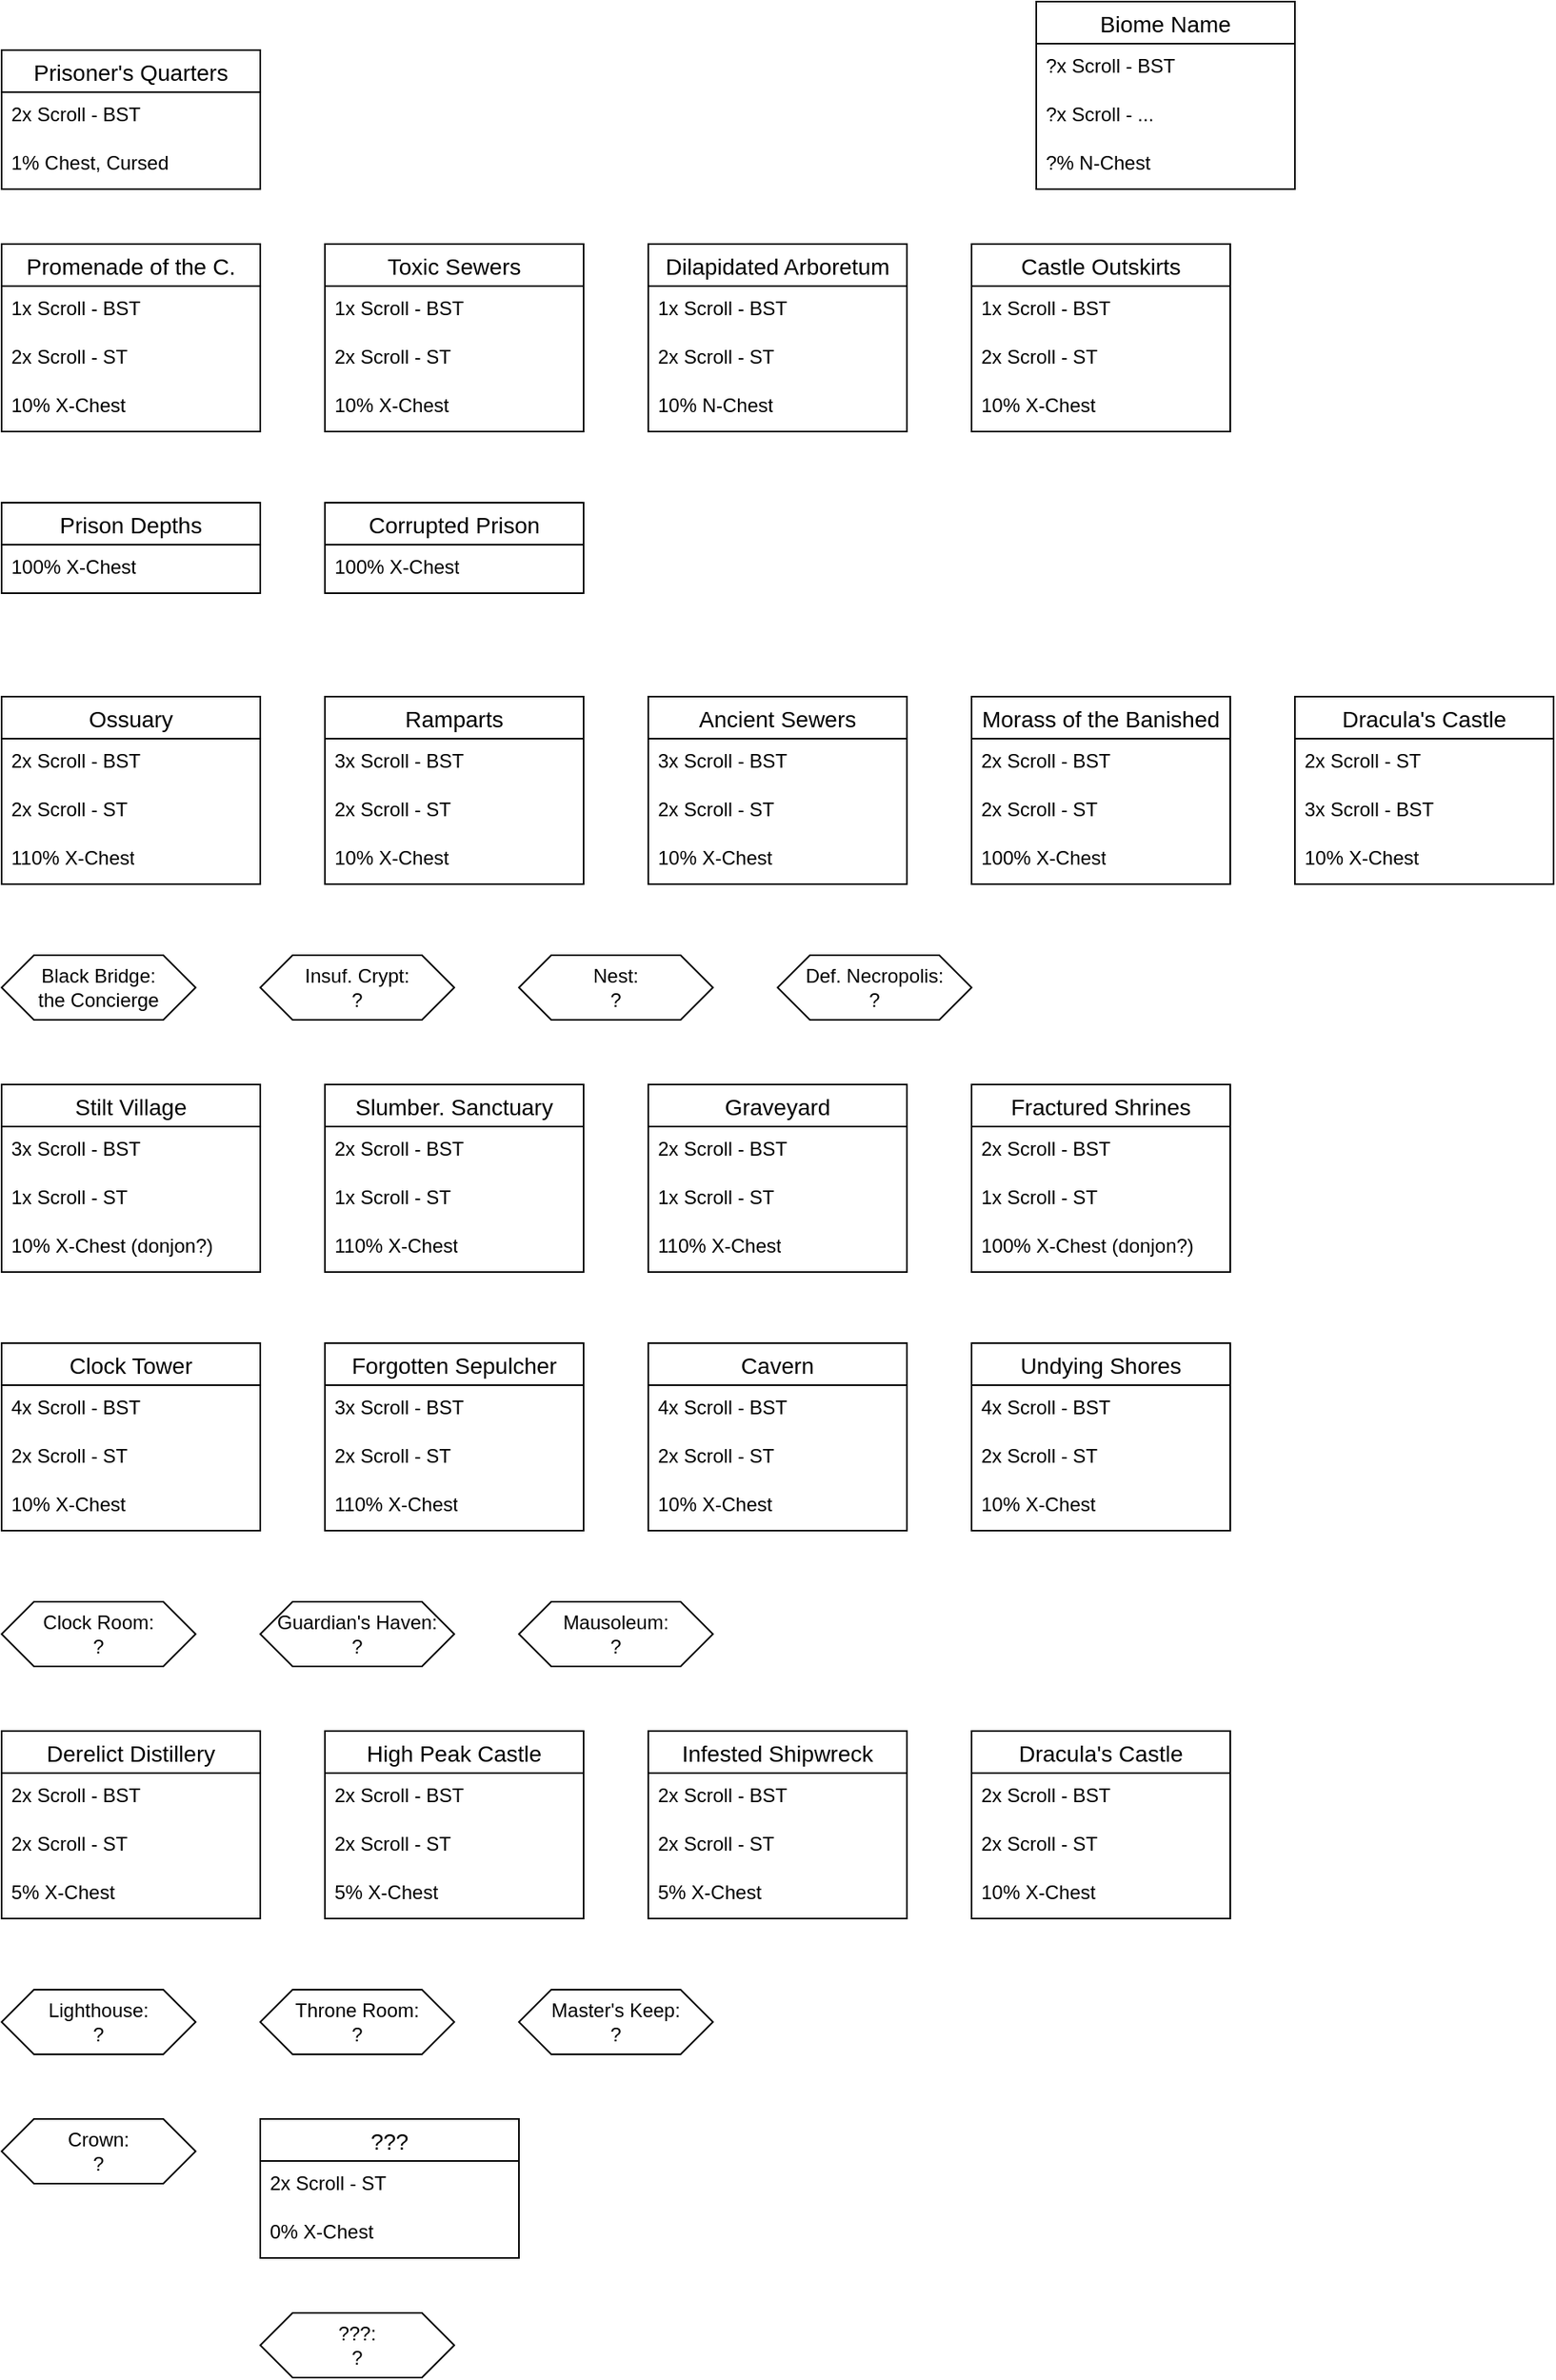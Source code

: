 <mxfile version="26.0.7">
  <diagram name="Page-1" id="vh3K-pNnKYZtZrQj3HE7">
    <mxGraphModel dx="1914" dy="998" grid="1" gridSize="10" guides="1" tooltips="1" connect="1" arrows="1" fold="1" page="1" pageScale="1" pageWidth="850" pageHeight="1100" math="0" shadow="0">
      <root>
        <mxCell id="0" />
        <mxCell id="1" parent="0" />
        <mxCell id="A6jzrufKT0CfleDF0t7j-1" value="Biome Name" style="swimlane;fontStyle=0;childLayout=stackLayout;horizontal=1;startSize=26;horizontalStack=0;resizeParent=1;resizeParentMax=0;resizeLast=0;collapsible=1;marginBottom=0;align=center;fontSize=14;" parent="1" vertex="1">
          <mxGeometry x="680" y="10" width="160" height="116" as="geometry" />
        </mxCell>
        <mxCell id="A6jzrufKT0CfleDF0t7j-2" value="&lt;div&gt;?x Scroll - BST&lt;/div&gt;" style="text;strokeColor=none;fillColor=none;spacingLeft=4;spacingRight=4;overflow=hidden;rotatable=0;points=[[0,0.5],[1,0.5]];portConstraint=eastwest;fontSize=12;whiteSpace=wrap;html=1;" parent="A6jzrufKT0CfleDF0t7j-1" vertex="1">
          <mxGeometry y="26" width="160" height="30" as="geometry" />
        </mxCell>
        <mxCell id="A6jzrufKT0CfleDF0t7j-3" value="?x Scroll - ..." style="text;strokeColor=none;fillColor=none;spacingLeft=4;spacingRight=4;overflow=hidden;rotatable=0;points=[[0,0.5],[1,0.5]];portConstraint=eastwest;fontSize=12;whiteSpace=wrap;html=1;" parent="A6jzrufKT0CfleDF0t7j-1" vertex="1">
          <mxGeometry y="56" width="160" height="30" as="geometry" />
        </mxCell>
        <mxCell id="A6jzrufKT0CfleDF0t7j-4" value="?% N-Chest" style="text;strokeColor=none;fillColor=none;spacingLeft=4;spacingRight=4;overflow=hidden;rotatable=0;points=[[0,0.5],[1,0.5]];portConstraint=eastwest;fontSize=12;whiteSpace=wrap;html=1;" parent="A6jzrufKT0CfleDF0t7j-1" vertex="1">
          <mxGeometry y="86" width="160" height="30" as="geometry" />
        </mxCell>
        <mxCell id="A6jzrufKT0CfleDF0t7j-5" value="Prisoner&#39;s Quarters" style="swimlane;fontStyle=0;childLayout=stackLayout;horizontal=1;startSize=26;horizontalStack=0;resizeParent=1;resizeParentMax=0;resizeLast=0;collapsible=1;marginBottom=0;align=center;fontSize=14;" parent="1" vertex="1">
          <mxGeometry x="40" y="40" width="160" height="86" as="geometry" />
        </mxCell>
        <mxCell id="A6jzrufKT0CfleDF0t7j-6" value="2x Scroll - BST" style="text;strokeColor=none;fillColor=none;spacingLeft=4;spacingRight=4;overflow=hidden;rotatable=0;points=[[0,0.5],[1,0.5]];portConstraint=eastwest;fontSize=12;whiteSpace=wrap;html=1;" parent="A6jzrufKT0CfleDF0t7j-5" vertex="1">
          <mxGeometry y="26" width="160" height="30" as="geometry" />
        </mxCell>
        <mxCell id="A6jzrufKT0CfleDF0t7j-7" value="1% Chest, Cursed" style="text;strokeColor=none;fillColor=none;spacingLeft=4;spacingRight=4;overflow=hidden;rotatable=0;points=[[0,0.5],[1,0.5]];portConstraint=eastwest;fontSize=12;whiteSpace=wrap;html=1;" parent="A6jzrufKT0CfleDF0t7j-5" vertex="1">
          <mxGeometry y="56" width="160" height="30" as="geometry" />
        </mxCell>
        <mxCell id="A6jzrufKT0CfleDF0t7j-9" value="Promenade of the C." style="swimlane;fontStyle=0;childLayout=stackLayout;horizontal=1;startSize=26;horizontalStack=0;resizeParent=1;resizeParentMax=0;resizeLast=0;collapsible=1;marginBottom=0;align=center;fontSize=14;" parent="1" vertex="1">
          <mxGeometry x="40" y="160" width="160" height="116" as="geometry" />
        </mxCell>
        <mxCell id="A6jzrufKT0CfleDF0t7j-10" value="&lt;div&gt;1x Scroll - BST&lt;/div&gt;" style="text;strokeColor=none;fillColor=none;spacingLeft=4;spacingRight=4;overflow=hidden;rotatable=0;points=[[0,0.5],[1,0.5]];portConstraint=eastwest;fontSize=12;whiteSpace=wrap;html=1;" parent="A6jzrufKT0CfleDF0t7j-9" vertex="1">
          <mxGeometry y="26" width="160" height="30" as="geometry" />
        </mxCell>
        <mxCell id="A6jzrufKT0CfleDF0t7j-11" value="2x Scroll - ST" style="text;strokeColor=none;fillColor=none;spacingLeft=4;spacingRight=4;overflow=hidden;rotatable=0;points=[[0,0.5],[1,0.5]];portConstraint=eastwest;fontSize=12;whiteSpace=wrap;html=1;" parent="A6jzrufKT0CfleDF0t7j-9" vertex="1">
          <mxGeometry y="56" width="160" height="30" as="geometry" />
        </mxCell>
        <mxCell id="A6jzrufKT0CfleDF0t7j-12" value="10% X-Chest" style="text;strokeColor=none;fillColor=none;spacingLeft=4;spacingRight=4;overflow=hidden;rotatable=0;points=[[0,0.5],[1,0.5]];portConstraint=eastwest;fontSize=12;whiteSpace=wrap;html=1;" parent="A6jzrufKT0CfleDF0t7j-9" vertex="1">
          <mxGeometry y="86" width="160" height="30" as="geometry" />
        </mxCell>
        <mxCell id="A6jzrufKT0CfleDF0t7j-13" value="Toxic Sewers" style="swimlane;fontStyle=0;childLayout=stackLayout;horizontal=1;startSize=26;horizontalStack=0;resizeParent=1;resizeParentMax=0;resizeLast=0;collapsible=1;marginBottom=0;align=center;fontSize=14;" parent="1" vertex="1">
          <mxGeometry x="240" y="160" width="160" height="116" as="geometry" />
        </mxCell>
        <mxCell id="A6jzrufKT0CfleDF0t7j-14" value="&lt;div&gt;1x Scroll - BST&lt;/div&gt;" style="text;strokeColor=none;fillColor=none;spacingLeft=4;spacingRight=4;overflow=hidden;rotatable=0;points=[[0,0.5],[1,0.5]];portConstraint=eastwest;fontSize=12;whiteSpace=wrap;html=1;" parent="A6jzrufKT0CfleDF0t7j-13" vertex="1">
          <mxGeometry y="26" width="160" height="30" as="geometry" />
        </mxCell>
        <mxCell id="A6jzrufKT0CfleDF0t7j-15" value="2x Scroll - ST" style="text;strokeColor=none;fillColor=none;spacingLeft=4;spacingRight=4;overflow=hidden;rotatable=0;points=[[0,0.5],[1,0.5]];portConstraint=eastwest;fontSize=12;whiteSpace=wrap;html=1;" parent="A6jzrufKT0CfleDF0t7j-13" vertex="1">
          <mxGeometry y="56" width="160" height="30" as="geometry" />
        </mxCell>
        <mxCell id="A6jzrufKT0CfleDF0t7j-16" value="10% X-Chest" style="text;strokeColor=none;fillColor=none;spacingLeft=4;spacingRight=4;overflow=hidden;rotatable=0;points=[[0,0.5],[1,0.5]];portConstraint=eastwest;fontSize=12;whiteSpace=wrap;html=1;" parent="A6jzrufKT0CfleDF0t7j-13" vertex="1">
          <mxGeometry y="86" width="160" height="30" as="geometry" />
        </mxCell>
        <mxCell id="A6jzrufKT0CfleDF0t7j-17" value="Dilapidated Arboretum" style="swimlane;fontStyle=0;childLayout=stackLayout;horizontal=1;startSize=26;horizontalStack=0;resizeParent=1;resizeParentMax=0;resizeLast=0;collapsible=1;marginBottom=0;align=center;fontSize=14;" parent="1" vertex="1">
          <mxGeometry x="440" y="160" width="160" height="116" as="geometry" />
        </mxCell>
        <mxCell id="A6jzrufKT0CfleDF0t7j-18" value="&lt;div&gt;1x Scroll - BST&lt;/div&gt;" style="text;strokeColor=none;fillColor=none;spacingLeft=4;spacingRight=4;overflow=hidden;rotatable=0;points=[[0,0.5],[1,0.5]];portConstraint=eastwest;fontSize=12;whiteSpace=wrap;html=1;" parent="A6jzrufKT0CfleDF0t7j-17" vertex="1">
          <mxGeometry y="26" width="160" height="30" as="geometry" />
        </mxCell>
        <mxCell id="A6jzrufKT0CfleDF0t7j-19" value="2x Scroll - ST" style="text;strokeColor=none;fillColor=none;spacingLeft=4;spacingRight=4;overflow=hidden;rotatable=0;points=[[0,0.5],[1,0.5]];portConstraint=eastwest;fontSize=12;whiteSpace=wrap;html=1;" parent="A6jzrufKT0CfleDF0t7j-17" vertex="1">
          <mxGeometry y="56" width="160" height="30" as="geometry" />
        </mxCell>
        <mxCell id="A6jzrufKT0CfleDF0t7j-20" value="10% N-Chest" style="text;strokeColor=none;fillColor=none;spacingLeft=4;spacingRight=4;overflow=hidden;rotatable=0;points=[[0,0.5],[1,0.5]];portConstraint=eastwest;fontSize=12;whiteSpace=wrap;html=1;" parent="A6jzrufKT0CfleDF0t7j-17" vertex="1">
          <mxGeometry y="86" width="160" height="30" as="geometry" />
        </mxCell>
        <mxCell id="A6jzrufKT0CfleDF0t7j-21" value="Castle Outskirts" style="swimlane;fontStyle=0;childLayout=stackLayout;horizontal=1;startSize=26;horizontalStack=0;resizeParent=1;resizeParentMax=0;resizeLast=0;collapsible=1;marginBottom=0;align=center;fontSize=14;" parent="1" vertex="1">
          <mxGeometry x="640" y="160" width="160" height="116" as="geometry" />
        </mxCell>
        <mxCell id="A6jzrufKT0CfleDF0t7j-22" value="&lt;div&gt;1x Scroll - BST&lt;/div&gt;" style="text;strokeColor=none;fillColor=none;spacingLeft=4;spacingRight=4;overflow=hidden;rotatable=0;points=[[0,0.5],[1,0.5]];portConstraint=eastwest;fontSize=12;whiteSpace=wrap;html=1;" parent="A6jzrufKT0CfleDF0t7j-21" vertex="1">
          <mxGeometry y="26" width="160" height="30" as="geometry" />
        </mxCell>
        <mxCell id="A6jzrufKT0CfleDF0t7j-23" value="2x Scroll - ST" style="text;strokeColor=none;fillColor=none;spacingLeft=4;spacingRight=4;overflow=hidden;rotatable=0;points=[[0,0.5],[1,0.5]];portConstraint=eastwest;fontSize=12;whiteSpace=wrap;html=1;" parent="A6jzrufKT0CfleDF0t7j-21" vertex="1">
          <mxGeometry y="56" width="160" height="30" as="geometry" />
        </mxCell>
        <mxCell id="A6jzrufKT0CfleDF0t7j-24" value="10% X-Chest" style="text;strokeColor=none;fillColor=none;spacingLeft=4;spacingRight=4;overflow=hidden;rotatable=0;points=[[0,0.5],[1,0.5]];portConstraint=eastwest;fontSize=12;whiteSpace=wrap;html=1;" parent="A6jzrufKT0CfleDF0t7j-21" vertex="1">
          <mxGeometry y="86" width="160" height="30" as="geometry" />
        </mxCell>
        <mxCell id="A6jzrufKT0CfleDF0t7j-25" value="Prison Depths" style="swimlane;fontStyle=0;childLayout=stackLayout;horizontal=1;startSize=26;horizontalStack=0;resizeParent=1;resizeParentMax=0;resizeLast=0;collapsible=1;marginBottom=0;align=center;fontSize=14;" parent="1" vertex="1">
          <mxGeometry x="40" y="320" width="160" height="56" as="geometry" />
        </mxCell>
        <mxCell id="A6jzrufKT0CfleDF0t7j-28" value="100% X-Chest" style="text;strokeColor=none;fillColor=none;spacingLeft=4;spacingRight=4;overflow=hidden;rotatable=0;points=[[0,0.5],[1,0.5]];portConstraint=eastwest;fontSize=12;whiteSpace=wrap;html=1;" parent="A6jzrufKT0CfleDF0t7j-25" vertex="1">
          <mxGeometry y="26" width="160" height="30" as="geometry" />
        </mxCell>
        <mxCell id="A6jzrufKT0CfleDF0t7j-29" value="Corrupted Prison" style="swimlane;fontStyle=0;childLayout=stackLayout;horizontal=1;startSize=26;horizontalStack=0;resizeParent=1;resizeParentMax=0;resizeLast=0;collapsible=1;marginBottom=0;align=center;fontSize=14;" parent="1" vertex="1">
          <mxGeometry x="240" y="320" width="160" height="56" as="geometry" />
        </mxCell>
        <mxCell id="A6jzrufKT0CfleDF0t7j-32" value="100% X-Chest" style="text;strokeColor=none;fillColor=none;spacingLeft=4;spacingRight=4;overflow=hidden;rotatable=0;points=[[0,0.5],[1,0.5]];portConstraint=eastwest;fontSize=12;whiteSpace=wrap;html=1;" parent="A6jzrufKT0CfleDF0t7j-29" vertex="1">
          <mxGeometry y="26" width="160" height="30" as="geometry" />
        </mxCell>
        <mxCell id="A6jzrufKT0CfleDF0t7j-53" value="&lt;div&gt;Black Bridge:&lt;/div&gt;&lt;div&gt;the Concierge&lt;br&gt;&lt;/div&gt;" style="shape=hexagon;perimeter=hexagonPerimeter2;whiteSpace=wrap;html=1;fixedSize=1;" parent="1" vertex="1">
          <mxGeometry x="40" y="600" width="120" height="40" as="geometry" />
        </mxCell>
        <mxCell id="A6jzrufKT0CfleDF0t7j-54" value="&lt;div&gt;Insuf. Crypt:&lt;/div&gt;&lt;div&gt;?&lt;br&gt;&lt;/div&gt;" style="shape=hexagon;perimeter=hexagonPerimeter2;whiteSpace=wrap;html=1;fixedSize=1;" parent="1" vertex="1">
          <mxGeometry x="200" y="600" width="120" height="40" as="geometry" />
        </mxCell>
        <mxCell id="A6jzrufKT0CfleDF0t7j-55" value="&lt;div&gt;Nest:&lt;/div&gt;&lt;div&gt;?&lt;br&gt;&lt;/div&gt;" style="shape=hexagon;perimeter=hexagonPerimeter2;whiteSpace=wrap;html=1;fixedSize=1;" parent="1" vertex="1">
          <mxGeometry x="360" y="600" width="120" height="40" as="geometry" />
        </mxCell>
        <mxCell id="A6jzrufKT0CfleDF0t7j-56" value="&lt;div&gt;Def. Necropolis:&lt;/div&gt;&lt;div&gt;?&lt;br&gt;&lt;/div&gt;" style="shape=hexagon;perimeter=hexagonPerimeter2;whiteSpace=wrap;html=1;fixedSize=1;" parent="1" vertex="1">
          <mxGeometry x="520" y="600" width="120" height="40" as="geometry" />
        </mxCell>
        <mxCell id="A6jzrufKT0CfleDF0t7j-58" value="Ossuary" style="swimlane;fontStyle=0;childLayout=stackLayout;horizontal=1;startSize=26;horizontalStack=0;resizeParent=1;resizeParentMax=0;resizeLast=0;collapsible=1;marginBottom=0;align=center;fontSize=14;" parent="1" vertex="1">
          <mxGeometry x="40" y="440" width="160" height="116" as="geometry" />
        </mxCell>
        <mxCell id="A6jzrufKT0CfleDF0t7j-59" value="&lt;div&gt;2x Scroll - BST&lt;/div&gt;" style="text;strokeColor=none;fillColor=none;spacingLeft=4;spacingRight=4;overflow=hidden;rotatable=0;points=[[0,0.5],[1,0.5]];portConstraint=eastwest;fontSize=12;whiteSpace=wrap;html=1;" parent="A6jzrufKT0CfleDF0t7j-58" vertex="1">
          <mxGeometry y="26" width="160" height="30" as="geometry" />
        </mxCell>
        <mxCell id="A6jzrufKT0CfleDF0t7j-60" value="2x Scroll - ST" style="text;strokeColor=none;fillColor=none;spacingLeft=4;spacingRight=4;overflow=hidden;rotatable=0;points=[[0,0.5],[1,0.5]];portConstraint=eastwest;fontSize=12;whiteSpace=wrap;html=1;" parent="A6jzrufKT0CfleDF0t7j-58" vertex="1">
          <mxGeometry y="56" width="160" height="30" as="geometry" />
        </mxCell>
        <mxCell id="A6jzrufKT0CfleDF0t7j-61" value="110% X-Chest" style="text;strokeColor=none;fillColor=none;spacingLeft=4;spacingRight=4;overflow=hidden;rotatable=0;points=[[0,0.5],[1,0.5]];portConstraint=eastwest;fontSize=12;whiteSpace=wrap;html=1;" parent="A6jzrufKT0CfleDF0t7j-58" vertex="1">
          <mxGeometry y="86" width="160" height="30" as="geometry" />
        </mxCell>
        <mxCell id="A6jzrufKT0CfleDF0t7j-62" value="Ramparts" style="swimlane;fontStyle=0;childLayout=stackLayout;horizontal=1;startSize=26;horizontalStack=0;resizeParent=1;resizeParentMax=0;resizeLast=0;collapsible=1;marginBottom=0;align=center;fontSize=14;" parent="1" vertex="1">
          <mxGeometry x="240" y="440" width="160" height="116" as="geometry" />
        </mxCell>
        <mxCell id="A6jzrufKT0CfleDF0t7j-63" value="&lt;div&gt;3x Scroll - BST&lt;/div&gt;" style="text;strokeColor=none;fillColor=none;spacingLeft=4;spacingRight=4;overflow=hidden;rotatable=0;points=[[0,0.5],[1,0.5]];portConstraint=eastwest;fontSize=12;whiteSpace=wrap;html=1;" parent="A6jzrufKT0CfleDF0t7j-62" vertex="1">
          <mxGeometry y="26" width="160" height="30" as="geometry" />
        </mxCell>
        <mxCell id="A6jzrufKT0CfleDF0t7j-64" value="2x Scroll - ST" style="text;strokeColor=none;fillColor=none;spacingLeft=4;spacingRight=4;overflow=hidden;rotatable=0;points=[[0,0.5],[1,0.5]];portConstraint=eastwest;fontSize=12;whiteSpace=wrap;html=1;" parent="A6jzrufKT0CfleDF0t7j-62" vertex="1">
          <mxGeometry y="56" width="160" height="30" as="geometry" />
        </mxCell>
        <mxCell id="A6jzrufKT0CfleDF0t7j-65" value="10% X-Chest" style="text;strokeColor=none;fillColor=none;spacingLeft=4;spacingRight=4;overflow=hidden;rotatable=0;points=[[0,0.5],[1,0.5]];portConstraint=eastwest;fontSize=12;whiteSpace=wrap;html=1;" parent="A6jzrufKT0CfleDF0t7j-62" vertex="1">
          <mxGeometry y="86" width="160" height="30" as="geometry" />
        </mxCell>
        <mxCell id="A6jzrufKT0CfleDF0t7j-66" value="Ancient Sewers" style="swimlane;fontStyle=0;childLayout=stackLayout;horizontal=1;startSize=26;horizontalStack=0;resizeParent=1;resizeParentMax=0;resizeLast=0;collapsible=1;marginBottom=0;align=center;fontSize=14;" parent="1" vertex="1">
          <mxGeometry x="440" y="440" width="160" height="116" as="geometry" />
        </mxCell>
        <mxCell id="A6jzrufKT0CfleDF0t7j-67" value="&lt;div&gt;3x Scroll - BST&lt;/div&gt;" style="text;strokeColor=none;fillColor=none;spacingLeft=4;spacingRight=4;overflow=hidden;rotatable=0;points=[[0,0.5],[1,0.5]];portConstraint=eastwest;fontSize=12;whiteSpace=wrap;html=1;" parent="A6jzrufKT0CfleDF0t7j-66" vertex="1">
          <mxGeometry y="26" width="160" height="30" as="geometry" />
        </mxCell>
        <mxCell id="A6jzrufKT0CfleDF0t7j-68" value="2x Scroll - ST" style="text;strokeColor=none;fillColor=none;spacingLeft=4;spacingRight=4;overflow=hidden;rotatable=0;points=[[0,0.5],[1,0.5]];portConstraint=eastwest;fontSize=12;whiteSpace=wrap;html=1;" parent="A6jzrufKT0CfleDF0t7j-66" vertex="1">
          <mxGeometry y="56" width="160" height="30" as="geometry" />
        </mxCell>
        <mxCell id="A6jzrufKT0CfleDF0t7j-69" value="10% X-Chest" style="text;strokeColor=none;fillColor=none;spacingLeft=4;spacingRight=4;overflow=hidden;rotatable=0;points=[[0,0.5],[1,0.5]];portConstraint=eastwest;fontSize=12;whiteSpace=wrap;html=1;" parent="A6jzrufKT0CfleDF0t7j-66" vertex="1">
          <mxGeometry y="86" width="160" height="30" as="geometry" />
        </mxCell>
        <mxCell id="A6jzrufKT0CfleDF0t7j-70" value="Morass of the Banished" style="swimlane;fontStyle=0;childLayout=stackLayout;horizontal=1;startSize=26;horizontalStack=0;resizeParent=1;resizeParentMax=0;resizeLast=0;collapsible=1;marginBottom=0;align=center;fontSize=14;" parent="1" vertex="1">
          <mxGeometry x="640" y="440" width="160" height="116" as="geometry" />
        </mxCell>
        <mxCell id="A6jzrufKT0CfleDF0t7j-71" value="&lt;div&gt;2x Scroll - BST&lt;/div&gt;" style="text;strokeColor=none;fillColor=none;spacingLeft=4;spacingRight=4;overflow=hidden;rotatable=0;points=[[0,0.5],[1,0.5]];portConstraint=eastwest;fontSize=12;whiteSpace=wrap;html=1;" parent="A6jzrufKT0CfleDF0t7j-70" vertex="1">
          <mxGeometry y="26" width="160" height="30" as="geometry" />
        </mxCell>
        <mxCell id="A6jzrufKT0CfleDF0t7j-72" value="2x Scroll - ST" style="text;strokeColor=none;fillColor=none;spacingLeft=4;spacingRight=4;overflow=hidden;rotatable=0;points=[[0,0.5],[1,0.5]];portConstraint=eastwest;fontSize=12;whiteSpace=wrap;html=1;" parent="A6jzrufKT0CfleDF0t7j-70" vertex="1">
          <mxGeometry y="56" width="160" height="30" as="geometry" />
        </mxCell>
        <mxCell id="A6jzrufKT0CfleDF0t7j-73" value="100% X-Chest" style="text;strokeColor=none;fillColor=none;spacingLeft=4;spacingRight=4;overflow=hidden;rotatable=0;points=[[0,0.5],[1,0.5]];portConstraint=eastwest;fontSize=12;whiteSpace=wrap;html=1;" parent="A6jzrufKT0CfleDF0t7j-70" vertex="1">
          <mxGeometry y="86" width="160" height="30" as="geometry" />
        </mxCell>
        <mxCell id="A6jzrufKT0CfleDF0t7j-74" value="Dracula&#39;s Castle" style="swimlane;fontStyle=0;childLayout=stackLayout;horizontal=1;startSize=26;horizontalStack=0;resizeParent=1;resizeParentMax=0;resizeLast=0;collapsible=1;marginBottom=0;align=center;fontSize=14;" parent="1" vertex="1">
          <mxGeometry x="840" y="440" width="160" height="116" as="geometry" />
        </mxCell>
        <mxCell id="A6jzrufKT0CfleDF0t7j-76" value="2x Scroll - ST" style="text;strokeColor=none;fillColor=none;spacingLeft=4;spacingRight=4;overflow=hidden;rotatable=0;points=[[0,0.5],[1,0.5]];portConstraint=eastwest;fontSize=12;whiteSpace=wrap;html=1;" parent="A6jzrufKT0CfleDF0t7j-74" vertex="1">
          <mxGeometry y="26" width="160" height="30" as="geometry" />
        </mxCell>
        <mxCell id="A6jzrufKT0CfleDF0t7j-75" value="&lt;div&gt;3x Scroll - BST&lt;/div&gt;" style="text;strokeColor=none;fillColor=none;spacingLeft=4;spacingRight=4;overflow=hidden;rotatable=0;points=[[0,0.5],[1,0.5]];portConstraint=eastwest;fontSize=12;whiteSpace=wrap;html=1;" parent="A6jzrufKT0CfleDF0t7j-74" vertex="1">
          <mxGeometry y="56" width="160" height="30" as="geometry" />
        </mxCell>
        <mxCell id="A6jzrufKT0CfleDF0t7j-77" value="10% X-Chest" style="text;strokeColor=none;fillColor=none;spacingLeft=4;spacingRight=4;overflow=hidden;rotatable=0;points=[[0,0.5],[1,0.5]];portConstraint=eastwest;fontSize=12;whiteSpace=wrap;html=1;" parent="A6jzrufKT0CfleDF0t7j-74" vertex="1">
          <mxGeometry y="86" width="160" height="30" as="geometry" />
        </mxCell>
        <mxCell id="A6jzrufKT0CfleDF0t7j-78" value="Stilt Village" style="swimlane;fontStyle=0;childLayout=stackLayout;horizontal=1;startSize=26;horizontalStack=0;resizeParent=1;resizeParentMax=0;resizeLast=0;collapsible=1;marginBottom=0;align=center;fontSize=14;" parent="1" vertex="1">
          <mxGeometry x="40" y="680" width="160" height="116" as="geometry" />
        </mxCell>
        <mxCell id="A6jzrufKT0CfleDF0t7j-79" value="&lt;div&gt;3x Scroll - BST&lt;/div&gt;" style="text;strokeColor=none;fillColor=none;spacingLeft=4;spacingRight=4;overflow=hidden;rotatable=0;points=[[0,0.5],[1,0.5]];portConstraint=eastwest;fontSize=12;whiteSpace=wrap;html=1;" parent="A6jzrufKT0CfleDF0t7j-78" vertex="1">
          <mxGeometry y="26" width="160" height="30" as="geometry" />
        </mxCell>
        <mxCell id="A6jzrufKT0CfleDF0t7j-80" value="1x Scroll - ST" style="text;strokeColor=none;fillColor=none;spacingLeft=4;spacingRight=4;overflow=hidden;rotatable=0;points=[[0,0.5],[1,0.5]];portConstraint=eastwest;fontSize=12;whiteSpace=wrap;html=1;" parent="A6jzrufKT0CfleDF0t7j-78" vertex="1">
          <mxGeometry y="56" width="160" height="30" as="geometry" />
        </mxCell>
        <mxCell id="A6jzrufKT0CfleDF0t7j-81" value="10% X-Chest (donjon?)" style="text;strokeColor=none;fillColor=none;spacingLeft=4;spacingRight=4;overflow=hidden;rotatable=0;points=[[0,0.5],[1,0.5]];portConstraint=eastwest;fontSize=12;whiteSpace=wrap;html=1;" parent="A6jzrufKT0CfleDF0t7j-78" vertex="1">
          <mxGeometry y="86" width="160" height="30" as="geometry" />
        </mxCell>
        <mxCell id="A6jzrufKT0CfleDF0t7j-82" value="Slumber. Sanctuary" style="swimlane;fontStyle=0;childLayout=stackLayout;horizontal=1;startSize=26;horizontalStack=0;resizeParent=1;resizeParentMax=0;resizeLast=0;collapsible=1;marginBottom=0;align=center;fontSize=14;" parent="1" vertex="1">
          <mxGeometry x="240" y="680" width="160" height="116" as="geometry" />
        </mxCell>
        <mxCell id="A6jzrufKT0CfleDF0t7j-83" value="&lt;div&gt;2x Scroll - BST&lt;/div&gt;" style="text;strokeColor=none;fillColor=none;spacingLeft=4;spacingRight=4;overflow=hidden;rotatable=0;points=[[0,0.5],[1,0.5]];portConstraint=eastwest;fontSize=12;whiteSpace=wrap;html=1;" parent="A6jzrufKT0CfleDF0t7j-82" vertex="1">
          <mxGeometry y="26" width="160" height="30" as="geometry" />
        </mxCell>
        <mxCell id="A6jzrufKT0CfleDF0t7j-84" value="1x Scroll - ST" style="text;strokeColor=none;fillColor=none;spacingLeft=4;spacingRight=4;overflow=hidden;rotatable=0;points=[[0,0.5],[1,0.5]];portConstraint=eastwest;fontSize=12;whiteSpace=wrap;html=1;" parent="A6jzrufKT0CfleDF0t7j-82" vertex="1">
          <mxGeometry y="56" width="160" height="30" as="geometry" />
        </mxCell>
        <mxCell id="A6jzrufKT0CfleDF0t7j-85" value="110% X-Chest" style="text;strokeColor=none;fillColor=none;spacingLeft=4;spacingRight=4;overflow=hidden;rotatable=0;points=[[0,0.5],[1,0.5]];portConstraint=eastwest;fontSize=12;whiteSpace=wrap;html=1;" parent="A6jzrufKT0CfleDF0t7j-82" vertex="1">
          <mxGeometry y="86" width="160" height="30" as="geometry" />
        </mxCell>
        <mxCell id="A6jzrufKT0CfleDF0t7j-86" value="Graveyard" style="swimlane;fontStyle=0;childLayout=stackLayout;horizontal=1;startSize=26;horizontalStack=0;resizeParent=1;resizeParentMax=0;resizeLast=0;collapsible=1;marginBottom=0;align=center;fontSize=14;" parent="1" vertex="1">
          <mxGeometry x="440" y="680" width="160" height="116" as="geometry" />
        </mxCell>
        <mxCell id="A6jzrufKT0CfleDF0t7j-87" value="&lt;div&gt;2x Scroll - BST&lt;/div&gt;" style="text;strokeColor=none;fillColor=none;spacingLeft=4;spacingRight=4;overflow=hidden;rotatable=0;points=[[0,0.5],[1,0.5]];portConstraint=eastwest;fontSize=12;whiteSpace=wrap;html=1;" parent="A6jzrufKT0CfleDF0t7j-86" vertex="1">
          <mxGeometry y="26" width="160" height="30" as="geometry" />
        </mxCell>
        <mxCell id="A6jzrufKT0CfleDF0t7j-88" value="1x Scroll - ST" style="text;strokeColor=none;fillColor=none;spacingLeft=4;spacingRight=4;overflow=hidden;rotatable=0;points=[[0,0.5],[1,0.5]];portConstraint=eastwest;fontSize=12;whiteSpace=wrap;html=1;" parent="A6jzrufKT0CfleDF0t7j-86" vertex="1">
          <mxGeometry y="56" width="160" height="30" as="geometry" />
        </mxCell>
        <mxCell id="A6jzrufKT0CfleDF0t7j-89" value="110% X-Chest" style="text;strokeColor=none;fillColor=none;spacingLeft=4;spacingRight=4;overflow=hidden;rotatable=0;points=[[0,0.5],[1,0.5]];portConstraint=eastwest;fontSize=12;whiteSpace=wrap;html=1;" parent="A6jzrufKT0CfleDF0t7j-86" vertex="1">
          <mxGeometry y="86" width="160" height="30" as="geometry" />
        </mxCell>
        <mxCell id="A6jzrufKT0CfleDF0t7j-90" value="Fractured Shrines" style="swimlane;fontStyle=0;childLayout=stackLayout;horizontal=1;startSize=26;horizontalStack=0;resizeParent=1;resizeParentMax=0;resizeLast=0;collapsible=1;marginBottom=0;align=center;fontSize=14;" parent="1" vertex="1">
          <mxGeometry x="640" y="680" width="160" height="116" as="geometry" />
        </mxCell>
        <mxCell id="A6jzrufKT0CfleDF0t7j-91" value="&lt;div&gt;2x Scroll - BST&lt;/div&gt;" style="text;strokeColor=none;fillColor=none;spacingLeft=4;spacingRight=4;overflow=hidden;rotatable=0;points=[[0,0.5],[1,0.5]];portConstraint=eastwest;fontSize=12;whiteSpace=wrap;html=1;" parent="A6jzrufKT0CfleDF0t7j-90" vertex="1">
          <mxGeometry y="26" width="160" height="30" as="geometry" />
        </mxCell>
        <mxCell id="A6jzrufKT0CfleDF0t7j-92" value="1x Scroll - ST" style="text;strokeColor=none;fillColor=none;spacingLeft=4;spacingRight=4;overflow=hidden;rotatable=0;points=[[0,0.5],[1,0.5]];portConstraint=eastwest;fontSize=12;whiteSpace=wrap;html=1;" parent="A6jzrufKT0CfleDF0t7j-90" vertex="1">
          <mxGeometry y="56" width="160" height="30" as="geometry" />
        </mxCell>
        <mxCell id="A6jzrufKT0CfleDF0t7j-93" value="100% X-Chest (donjon?)" style="text;strokeColor=none;fillColor=none;spacingLeft=4;spacingRight=4;overflow=hidden;rotatable=0;points=[[0,0.5],[1,0.5]];portConstraint=eastwest;fontSize=12;whiteSpace=wrap;html=1;" parent="A6jzrufKT0CfleDF0t7j-90" vertex="1">
          <mxGeometry y="86" width="160" height="30" as="geometry" />
        </mxCell>
        <mxCell id="A6jzrufKT0CfleDF0t7j-94" value="Clock Tower" style="swimlane;fontStyle=0;childLayout=stackLayout;horizontal=1;startSize=26;horizontalStack=0;resizeParent=1;resizeParentMax=0;resizeLast=0;collapsible=1;marginBottom=0;align=center;fontSize=14;" parent="1" vertex="1">
          <mxGeometry x="40" y="840" width="160" height="116" as="geometry" />
        </mxCell>
        <mxCell id="A6jzrufKT0CfleDF0t7j-95" value="&lt;div&gt;4x Scroll - BST&lt;/div&gt;" style="text;strokeColor=none;fillColor=none;spacingLeft=4;spacingRight=4;overflow=hidden;rotatable=0;points=[[0,0.5],[1,0.5]];portConstraint=eastwest;fontSize=12;whiteSpace=wrap;html=1;" parent="A6jzrufKT0CfleDF0t7j-94" vertex="1">
          <mxGeometry y="26" width="160" height="30" as="geometry" />
        </mxCell>
        <mxCell id="A6jzrufKT0CfleDF0t7j-96" value="2x Scroll - ST" style="text;strokeColor=none;fillColor=none;spacingLeft=4;spacingRight=4;overflow=hidden;rotatable=0;points=[[0,0.5],[1,0.5]];portConstraint=eastwest;fontSize=12;whiteSpace=wrap;html=1;" parent="A6jzrufKT0CfleDF0t7j-94" vertex="1">
          <mxGeometry y="56" width="160" height="30" as="geometry" />
        </mxCell>
        <mxCell id="A6jzrufKT0CfleDF0t7j-97" value="10% X-Chest" style="text;strokeColor=none;fillColor=none;spacingLeft=4;spacingRight=4;overflow=hidden;rotatable=0;points=[[0,0.5],[1,0.5]];portConstraint=eastwest;fontSize=12;whiteSpace=wrap;html=1;" parent="A6jzrufKT0CfleDF0t7j-94" vertex="1">
          <mxGeometry y="86" width="160" height="30" as="geometry" />
        </mxCell>
        <mxCell id="A6jzrufKT0CfleDF0t7j-98" value="Forgotten Sepulcher" style="swimlane;fontStyle=0;childLayout=stackLayout;horizontal=1;startSize=26;horizontalStack=0;resizeParent=1;resizeParentMax=0;resizeLast=0;collapsible=1;marginBottom=0;align=center;fontSize=14;" parent="1" vertex="1">
          <mxGeometry x="240" y="840" width="160" height="116" as="geometry" />
        </mxCell>
        <mxCell id="A6jzrufKT0CfleDF0t7j-99" value="&lt;div&gt;3x Scroll - BST&lt;/div&gt;" style="text;strokeColor=none;fillColor=none;spacingLeft=4;spacingRight=4;overflow=hidden;rotatable=0;points=[[0,0.5],[1,0.5]];portConstraint=eastwest;fontSize=12;whiteSpace=wrap;html=1;" parent="A6jzrufKT0CfleDF0t7j-98" vertex="1">
          <mxGeometry y="26" width="160" height="30" as="geometry" />
        </mxCell>
        <mxCell id="A6jzrufKT0CfleDF0t7j-100" value="2x Scroll - ST" style="text;strokeColor=none;fillColor=none;spacingLeft=4;spacingRight=4;overflow=hidden;rotatable=0;points=[[0,0.5],[1,0.5]];portConstraint=eastwest;fontSize=12;whiteSpace=wrap;html=1;" parent="A6jzrufKT0CfleDF0t7j-98" vertex="1">
          <mxGeometry y="56" width="160" height="30" as="geometry" />
        </mxCell>
        <mxCell id="A6jzrufKT0CfleDF0t7j-101" value="110% X-Chest" style="text;strokeColor=none;fillColor=none;spacingLeft=4;spacingRight=4;overflow=hidden;rotatable=0;points=[[0,0.5],[1,0.5]];portConstraint=eastwest;fontSize=12;whiteSpace=wrap;html=1;" parent="A6jzrufKT0CfleDF0t7j-98" vertex="1">
          <mxGeometry y="86" width="160" height="30" as="geometry" />
        </mxCell>
        <mxCell id="A6jzrufKT0CfleDF0t7j-102" value="Cavern" style="swimlane;fontStyle=0;childLayout=stackLayout;horizontal=1;startSize=26;horizontalStack=0;resizeParent=1;resizeParentMax=0;resizeLast=0;collapsible=1;marginBottom=0;align=center;fontSize=14;" parent="1" vertex="1">
          <mxGeometry x="440" y="840" width="160" height="116" as="geometry" />
        </mxCell>
        <mxCell id="A6jzrufKT0CfleDF0t7j-103" value="&lt;div&gt;4x Scroll - BST&lt;/div&gt;" style="text;strokeColor=none;fillColor=none;spacingLeft=4;spacingRight=4;overflow=hidden;rotatable=0;points=[[0,0.5],[1,0.5]];portConstraint=eastwest;fontSize=12;whiteSpace=wrap;html=1;" parent="A6jzrufKT0CfleDF0t7j-102" vertex="1">
          <mxGeometry y="26" width="160" height="30" as="geometry" />
        </mxCell>
        <mxCell id="A6jzrufKT0CfleDF0t7j-104" value="2x Scroll - ST" style="text;strokeColor=none;fillColor=none;spacingLeft=4;spacingRight=4;overflow=hidden;rotatable=0;points=[[0,0.5],[1,0.5]];portConstraint=eastwest;fontSize=12;whiteSpace=wrap;html=1;" parent="A6jzrufKT0CfleDF0t7j-102" vertex="1">
          <mxGeometry y="56" width="160" height="30" as="geometry" />
        </mxCell>
        <mxCell id="A6jzrufKT0CfleDF0t7j-105" value="10% X-Chest" style="text;strokeColor=none;fillColor=none;spacingLeft=4;spacingRight=4;overflow=hidden;rotatable=0;points=[[0,0.5],[1,0.5]];portConstraint=eastwest;fontSize=12;whiteSpace=wrap;html=1;" parent="A6jzrufKT0CfleDF0t7j-102" vertex="1">
          <mxGeometry y="86" width="160" height="30" as="geometry" />
        </mxCell>
        <mxCell id="A6jzrufKT0CfleDF0t7j-106" value="Undying Shores" style="swimlane;fontStyle=0;childLayout=stackLayout;horizontal=1;startSize=26;horizontalStack=0;resizeParent=1;resizeParentMax=0;resizeLast=0;collapsible=1;marginBottom=0;align=center;fontSize=14;" parent="1" vertex="1">
          <mxGeometry x="640" y="840" width="160" height="116" as="geometry" />
        </mxCell>
        <mxCell id="A6jzrufKT0CfleDF0t7j-107" value="&lt;div&gt;4x Scroll - BST&lt;/div&gt;" style="text;strokeColor=none;fillColor=none;spacingLeft=4;spacingRight=4;overflow=hidden;rotatable=0;points=[[0,0.5],[1,0.5]];portConstraint=eastwest;fontSize=12;whiteSpace=wrap;html=1;" parent="A6jzrufKT0CfleDF0t7j-106" vertex="1">
          <mxGeometry y="26" width="160" height="30" as="geometry" />
        </mxCell>
        <mxCell id="A6jzrufKT0CfleDF0t7j-108" value="2x Scroll - ST" style="text;strokeColor=none;fillColor=none;spacingLeft=4;spacingRight=4;overflow=hidden;rotatable=0;points=[[0,0.5],[1,0.5]];portConstraint=eastwest;fontSize=12;whiteSpace=wrap;html=1;" parent="A6jzrufKT0CfleDF0t7j-106" vertex="1">
          <mxGeometry y="56" width="160" height="30" as="geometry" />
        </mxCell>
        <mxCell id="A6jzrufKT0CfleDF0t7j-109" value="10% X-Chest" style="text;strokeColor=none;fillColor=none;spacingLeft=4;spacingRight=4;overflow=hidden;rotatable=0;points=[[0,0.5],[1,0.5]];portConstraint=eastwest;fontSize=12;whiteSpace=wrap;html=1;" parent="A6jzrufKT0CfleDF0t7j-106" vertex="1">
          <mxGeometry y="86" width="160" height="30" as="geometry" />
        </mxCell>
        <mxCell id="A6jzrufKT0CfleDF0t7j-126" value="&lt;div&gt;Clock Room:&lt;/div&gt;&lt;div&gt;?&lt;br&gt;&lt;/div&gt;" style="shape=hexagon;perimeter=hexagonPerimeter2;whiteSpace=wrap;html=1;fixedSize=1;" parent="1" vertex="1">
          <mxGeometry x="40" y="1000" width="120" height="40" as="geometry" />
        </mxCell>
        <mxCell id="A6jzrufKT0CfleDF0t7j-127" value="&lt;div&gt;Guardian&#39;s Haven:&lt;/div&gt;&lt;div&gt;?&lt;br&gt;&lt;/div&gt;" style="shape=hexagon;perimeter=hexagonPerimeter2;whiteSpace=wrap;html=1;fixedSize=1;" parent="1" vertex="1">
          <mxGeometry x="200" y="1000" width="120" height="40" as="geometry" />
        </mxCell>
        <mxCell id="A6jzrufKT0CfleDF0t7j-128" value="&lt;div&gt;Mausoleum:&lt;/div&gt;&lt;div&gt;?&lt;br&gt;&lt;/div&gt;" style="shape=hexagon;perimeter=hexagonPerimeter2;whiteSpace=wrap;html=1;fixedSize=1;" parent="1" vertex="1">
          <mxGeometry x="360" y="1000" width="120" height="40" as="geometry" />
        </mxCell>
        <mxCell id="gJBzYA_e1ptuSS2OvFSx-1" value="Derelict Distillery" style="swimlane;fontStyle=0;childLayout=stackLayout;horizontal=1;startSize=26;horizontalStack=0;resizeParent=1;resizeParentMax=0;resizeLast=0;collapsible=1;marginBottom=0;align=center;fontSize=14;" vertex="1" parent="1">
          <mxGeometry x="40" y="1080" width="160" height="116" as="geometry" />
        </mxCell>
        <mxCell id="gJBzYA_e1ptuSS2OvFSx-2" value="&lt;div&gt;2x Scroll - BST&lt;/div&gt;" style="text;strokeColor=none;fillColor=none;spacingLeft=4;spacingRight=4;overflow=hidden;rotatable=0;points=[[0,0.5],[1,0.5]];portConstraint=eastwest;fontSize=12;whiteSpace=wrap;html=1;" vertex="1" parent="gJBzYA_e1ptuSS2OvFSx-1">
          <mxGeometry y="26" width="160" height="30" as="geometry" />
        </mxCell>
        <mxCell id="gJBzYA_e1ptuSS2OvFSx-3" value="2x Scroll - ST" style="text;strokeColor=none;fillColor=none;spacingLeft=4;spacingRight=4;overflow=hidden;rotatable=0;points=[[0,0.5],[1,0.5]];portConstraint=eastwest;fontSize=12;whiteSpace=wrap;html=1;" vertex="1" parent="gJBzYA_e1ptuSS2OvFSx-1">
          <mxGeometry y="56" width="160" height="30" as="geometry" />
        </mxCell>
        <mxCell id="gJBzYA_e1ptuSS2OvFSx-4" value="5% X-Chest" style="text;strokeColor=none;fillColor=none;spacingLeft=4;spacingRight=4;overflow=hidden;rotatable=0;points=[[0,0.5],[1,0.5]];portConstraint=eastwest;fontSize=12;whiteSpace=wrap;html=1;" vertex="1" parent="gJBzYA_e1ptuSS2OvFSx-1">
          <mxGeometry y="86" width="160" height="30" as="geometry" />
        </mxCell>
        <mxCell id="gJBzYA_e1ptuSS2OvFSx-5" value="High Peak Castle" style="swimlane;fontStyle=0;childLayout=stackLayout;horizontal=1;startSize=26;horizontalStack=0;resizeParent=1;resizeParentMax=0;resizeLast=0;collapsible=1;marginBottom=0;align=center;fontSize=14;" vertex="1" parent="1">
          <mxGeometry x="240" y="1080" width="160" height="116" as="geometry" />
        </mxCell>
        <mxCell id="gJBzYA_e1ptuSS2OvFSx-6" value="&lt;div&gt;2x Scroll - BST&lt;/div&gt;" style="text;strokeColor=none;fillColor=none;spacingLeft=4;spacingRight=4;overflow=hidden;rotatable=0;points=[[0,0.5],[1,0.5]];portConstraint=eastwest;fontSize=12;whiteSpace=wrap;html=1;" vertex="1" parent="gJBzYA_e1ptuSS2OvFSx-5">
          <mxGeometry y="26" width="160" height="30" as="geometry" />
        </mxCell>
        <mxCell id="gJBzYA_e1ptuSS2OvFSx-7" value="2x Scroll - ST" style="text;strokeColor=none;fillColor=none;spacingLeft=4;spacingRight=4;overflow=hidden;rotatable=0;points=[[0,0.5],[1,0.5]];portConstraint=eastwest;fontSize=12;whiteSpace=wrap;html=1;" vertex="1" parent="gJBzYA_e1ptuSS2OvFSx-5">
          <mxGeometry y="56" width="160" height="30" as="geometry" />
        </mxCell>
        <mxCell id="gJBzYA_e1ptuSS2OvFSx-8" value="5% X-Chest" style="text;strokeColor=none;fillColor=none;spacingLeft=4;spacingRight=4;overflow=hidden;rotatable=0;points=[[0,0.5],[1,0.5]];portConstraint=eastwest;fontSize=12;whiteSpace=wrap;html=1;" vertex="1" parent="gJBzYA_e1ptuSS2OvFSx-5">
          <mxGeometry y="86" width="160" height="30" as="geometry" />
        </mxCell>
        <mxCell id="gJBzYA_e1ptuSS2OvFSx-9" value="Infested Shipwreck" style="swimlane;fontStyle=0;childLayout=stackLayout;horizontal=1;startSize=26;horizontalStack=0;resizeParent=1;resizeParentMax=0;resizeLast=0;collapsible=1;marginBottom=0;align=center;fontSize=14;" vertex="1" parent="1">
          <mxGeometry x="440" y="1080" width="160" height="116" as="geometry" />
        </mxCell>
        <mxCell id="gJBzYA_e1ptuSS2OvFSx-10" value="&lt;div&gt;2x Scroll - BST&lt;/div&gt;" style="text;strokeColor=none;fillColor=none;spacingLeft=4;spacingRight=4;overflow=hidden;rotatable=0;points=[[0,0.5],[1,0.5]];portConstraint=eastwest;fontSize=12;whiteSpace=wrap;html=1;" vertex="1" parent="gJBzYA_e1ptuSS2OvFSx-9">
          <mxGeometry y="26" width="160" height="30" as="geometry" />
        </mxCell>
        <mxCell id="gJBzYA_e1ptuSS2OvFSx-11" value="2x Scroll - ST" style="text;strokeColor=none;fillColor=none;spacingLeft=4;spacingRight=4;overflow=hidden;rotatable=0;points=[[0,0.5],[1,0.5]];portConstraint=eastwest;fontSize=12;whiteSpace=wrap;html=1;" vertex="1" parent="gJBzYA_e1ptuSS2OvFSx-9">
          <mxGeometry y="56" width="160" height="30" as="geometry" />
        </mxCell>
        <mxCell id="gJBzYA_e1ptuSS2OvFSx-12" value="5% X-Chest" style="text;strokeColor=none;fillColor=none;spacingLeft=4;spacingRight=4;overflow=hidden;rotatable=0;points=[[0,0.5],[1,0.5]];portConstraint=eastwest;fontSize=12;whiteSpace=wrap;html=1;" vertex="1" parent="gJBzYA_e1ptuSS2OvFSx-9">
          <mxGeometry y="86" width="160" height="30" as="geometry" />
        </mxCell>
        <mxCell id="gJBzYA_e1ptuSS2OvFSx-13" value="Dracula&#39;s Castle" style="swimlane;fontStyle=0;childLayout=stackLayout;horizontal=1;startSize=26;horizontalStack=0;resizeParent=1;resizeParentMax=0;resizeLast=0;collapsible=1;marginBottom=0;align=center;fontSize=14;" vertex="1" parent="1">
          <mxGeometry x="640" y="1080" width="160" height="116" as="geometry" />
        </mxCell>
        <mxCell id="gJBzYA_e1ptuSS2OvFSx-14" value="&lt;div&gt;2x Scroll - BST&lt;/div&gt;" style="text;strokeColor=none;fillColor=none;spacingLeft=4;spacingRight=4;overflow=hidden;rotatable=0;points=[[0,0.5],[1,0.5]];portConstraint=eastwest;fontSize=12;whiteSpace=wrap;html=1;" vertex="1" parent="gJBzYA_e1ptuSS2OvFSx-13">
          <mxGeometry y="26" width="160" height="30" as="geometry" />
        </mxCell>
        <mxCell id="gJBzYA_e1ptuSS2OvFSx-15" value="2x Scroll - ST" style="text;strokeColor=none;fillColor=none;spacingLeft=4;spacingRight=4;overflow=hidden;rotatable=0;points=[[0,0.5],[1,0.5]];portConstraint=eastwest;fontSize=12;whiteSpace=wrap;html=1;" vertex="1" parent="gJBzYA_e1ptuSS2OvFSx-13">
          <mxGeometry y="56" width="160" height="30" as="geometry" />
        </mxCell>
        <mxCell id="gJBzYA_e1ptuSS2OvFSx-16" value="10% X-Chest" style="text;strokeColor=none;fillColor=none;spacingLeft=4;spacingRight=4;overflow=hidden;rotatable=0;points=[[0,0.5],[1,0.5]];portConstraint=eastwest;fontSize=12;whiteSpace=wrap;html=1;" vertex="1" parent="gJBzYA_e1ptuSS2OvFSx-13">
          <mxGeometry y="86" width="160" height="30" as="geometry" />
        </mxCell>
        <mxCell id="gJBzYA_e1ptuSS2OvFSx-17" value="&lt;div&gt;Lighthouse:&lt;/div&gt;&lt;div&gt;?&lt;br&gt;&lt;/div&gt;" style="shape=hexagon;perimeter=hexagonPerimeter2;whiteSpace=wrap;html=1;fixedSize=1;" vertex="1" parent="1">
          <mxGeometry x="40" y="1240" width="120" height="40" as="geometry" />
        </mxCell>
        <mxCell id="gJBzYA_e1ptuSS2OvFSx-18" value="&lt;div&gt;Throne Room:&lt;/div&gt;&lt;div&gt;?&lt;br&gt;&lt;/div&gt;" style="shape=hexagon;perimeter=hexagonPerimeter2;whiteSpace=wrap;html=1;fixedSize=1;" vertex="1" parent="1">
          <mxGeometry x="200" y="1240" width="120" height="40" as="geometry" />
        </mxCell>
        <mxCell id="gJBzYA_e1ptuSS2OvFSx-19" value="&lt;div&gt;Master&#39;s Keep:&lt;/div&gt;&lt;div&gt;?&lt;br&gt;&lt;/div&gt;" style="shape=hexagon;perimeter=hexagonPerimeter2;whiteSpace=wrap;html=1;fixedSize=1;" vertex="1" parent="1">
          <mxGeometry x="360" y="1240" width="120" height="40" as="geometry" />
        </mxCell>
        <mxCell id="gJBzYA_e1ptuSS2OvFSx-20" value="&lt;div&gt;Crown:&lt;/div&gt;&lt;div&gt;?&lt;br&gt;&lt;/div&gt;" style="shape=hexagon;perimeter=hexagonPerimeter2;whiteSpace=wrap;html=1;fixedSize=1;" vertex="1" parent="1">
          <mxGeometry x="40" y="1320" width="120" height="40" as="geometry" />
        </mxCell>
        <mxCell id="gJBzYA_e1ptuSS2OvFSx-22" value="&lt;div&gt;???:&lt;/div&gt;&lt;div&gt;?&lt;br&gt;&lt;/div&gt;" style="shape=hexagon;perimeter=hexagonPerimeter2;whiteSpace=wrap;html=1;fixedSize=1;" vertex="1" parent="1">
          <mxGeometry x="200" y="1440" width="120" height="40" as="geometry" />
        </mxCell>
        <mxCell id="gJBzYA_e1ptuSS2OvFSx-23" value="???" style="swimlane;fontStyle=0;childLayout=stackLayout;horizontal=1;startSize=26;horizontalStack=0;resizeParent=1;resizeParentMax=0;resizeLast=0;collapsible=1;marginBottom=0;align=center;fontSize=14;" vertex="1" parent="1">
          <mxGeometry x="200" y="1320" width="160" height="86" as="geometry" />
        </mxCell>
        <mxCell id="gJBzYA_e1ptuSS2OvFSx-25" value="2x Scroll - ST" style="text;strokeColor=none;fillColor=none;spacingLeft=4;spacingRight=4;overflow=hidden;rotatable=0;points=[[0,0.5],[1,0.5]];portConstraint=eastwest;fontSize=12;whiteSpace=wrap;html=1;" vertex="1" parent="gJBzYA_e1ptuSS2OvFSx-23">
          <mxGeometry y="26" width="160" height="30" as="geometry" />
        </mxCell>
        <mxCell id="gJBzYA_e1ptuSS2OvFSx-26" value="0% X-Chest" style="text;strokeColor=none;fillColor=none;spacingLeft=4;spacingRight=4;overflow=hidden;rotatable=0;points=[[0,0.5],[1,0.5]];portConstraint=eastwest;fontSize=12;whiteSpace=wrap;html=1;" vertex="1" parent="gJBzYA_e1ptuSS2OvFSx-23">
          <mxGeometry y="56" width="160" height="30" as="geometry" />
        </mxCell>
      </root>
    </mxGraphModel>
  </diagram>
</mxfile>
